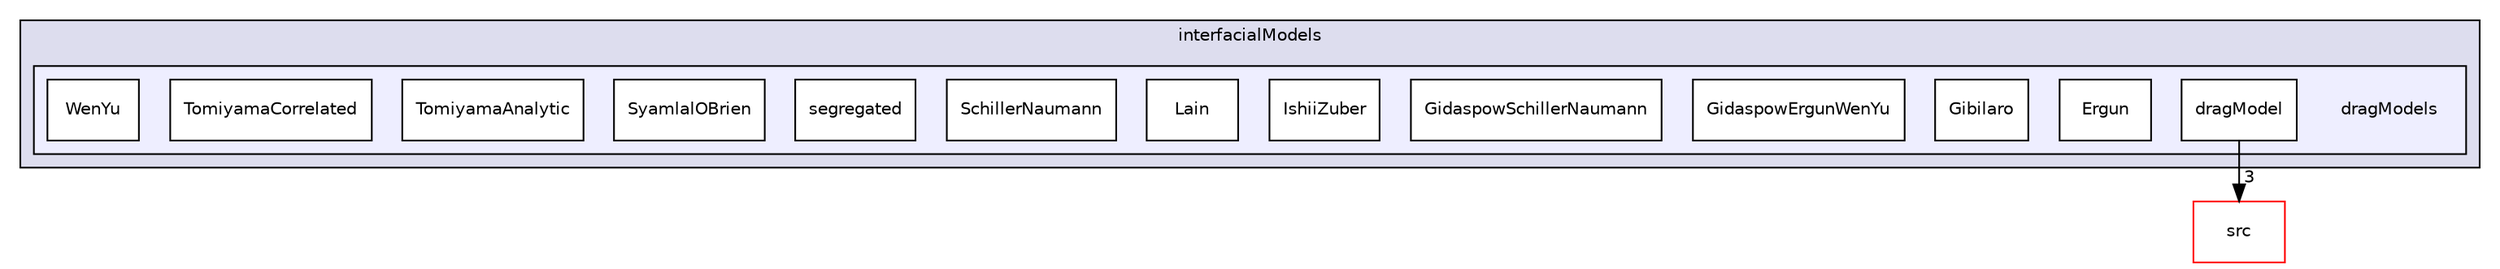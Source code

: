 digraph "applications/solvers/multiphase/twoPhaseEulerFoam/interfacialModels/dragModels" {
  bgcolor=transparent;
  compound=true
  node [ fontsize="10", fontname="Helvetica"];
  edge [ labelfontsize="10", labelfontname="Helvetica"];
  subgraph clusterdir_b7d8cc85fbe5b5cd664e714a0ccf860f {
    graph [ bgcolor="#ddddee", pencolor="black", label="interfacialModels" fontname="Helvetica", fontsize="10", URL="dir_b7d8cc85fbe5b5cd664e714a0ccf860f.html"]
  subgraph clusterdir_c58268a9b7712e9928f15c977fe2c49e {
    graph [ bgcolor="#eeeeff", pencolor="black", label="" URL="dir_c58268a9b7712e9928f15c977fe2c49e.html"];
    dir_c58268a9b7712e9928f15c977fe2c49e [shape=plaintext label="dragModels"];
    dir_8d94fda7e7bf8cc7501dc5ac3d04490a [shape=box label="dragModel" color="black" fillcolor="white" style="filled" URL="dir_8d94fda7e7bf8cc7501dc5ac3d04490a.html"];
    dir_f86eddbfba6c7b5ae9678d154e78a48d [shape=box label="Ergun" color="black" fillcolor="white" style="filled" URL="dir_f86eddbfba6c7b5ae9678d154e78a48d.html"];
    dir_b563969059263a38c215c0448bf81d6e [shape=box label="Gibilaro" color="black" fillcolor="white" style="filled" URL="dir_b563969059263a38c215c0448bf81d6e.html"];
    dir_55801b2b1b8eed3212ea7240d7d96530 [shape=box label="GidaspowErgunWenYu" color="black" fillcolor="white" style="filled" URL="dir_55801b2b1b8eed3212ea7240d7d96530.html"];
    dir_3b962bb6d5375a0ff8d63d10c10a7dc2 [shape=box label="GidaspowSchillerNaumann" color="black" fillcolor="white" style="filled" URL="dir_3b962bb6d5375a0ff8d63d10c10a7dc2.html"];
    dir_fa2e34e7df81375ac67bdb48d50a8b2d [shape=box label="IshiiZuber" color="black" fillcolor="white" style="filled" URL="dir_fa2e34e7df81375ac67bdb48d50a8b2d.html"];
    dir_6d71115f25de379a10967bc42ec44607 [shape=box label="Lain" color="black" fillcolor="white" style="filled" URL="dir_6d71115f25de379a10967bc42ec44607.html"];
    dir_d38faf97f9fdc587119271a35c82446c [shape=box label="SchillerNaumann" color="black" fillcolor="white" style="filled" URL="dir_d38faf97f9fdc587119271a35c82446c.html"];
    dir_0693ec4418a1e412c2ce07d7b7512649 [shape=box label="segregated" color="black" fillcolor="white" style="filled" URL="dir_0693ec4418a1e412c2ce07d7b7512649.html"];
    dir_3dc504e34b5abf36e178780c9019d428 [shape=box label="SyamlalOBrien" color="black" fillcolor="white" style="filled" URL="dir_3dc504e34b5abf36e178780c9019d428.html"];
    dir_a8f07a1fdc7b2b8eaf2b42266684eea6 [shape=box label="TomiyamaAnalytic" color="black" fillcolor="white" style="filled" URL="dir_a8f07a1fdc7b2b8eaf2b42266684eea6.html"];
    dir_ae5a7efcefcd0443887e8a82e5eacff4 [shape=box label="TomiyamaCorrelated" color="black" fillcolor="white" style="filled" URL="dir_ae5a7efcefcd0443887e8a82e5eacff4.html"];
    dir_c402ff48c08e0da2acc34328b907a892 [shape=box label="WenYu" color="black" fillcolor="white" style="filled" URL="dir_c402ff48c08e0da2acc34328b907a892.html"];
  }
  }
  dir_68267d1309a1af8e8297ef4c3efbcdba [shape=box label="src" color="red" URL="dir_68267d1309a1af8e8297ef4c3efbcdba.html"];
  dir_8d94fda7e7bf8cc7501dc5ac3d04490a->dir_68267d1309a1af8e8297ef4c3efbcdba [headlabel="3", labeldistance=1.5 headhref="dir_000174_000737.html"];
}
